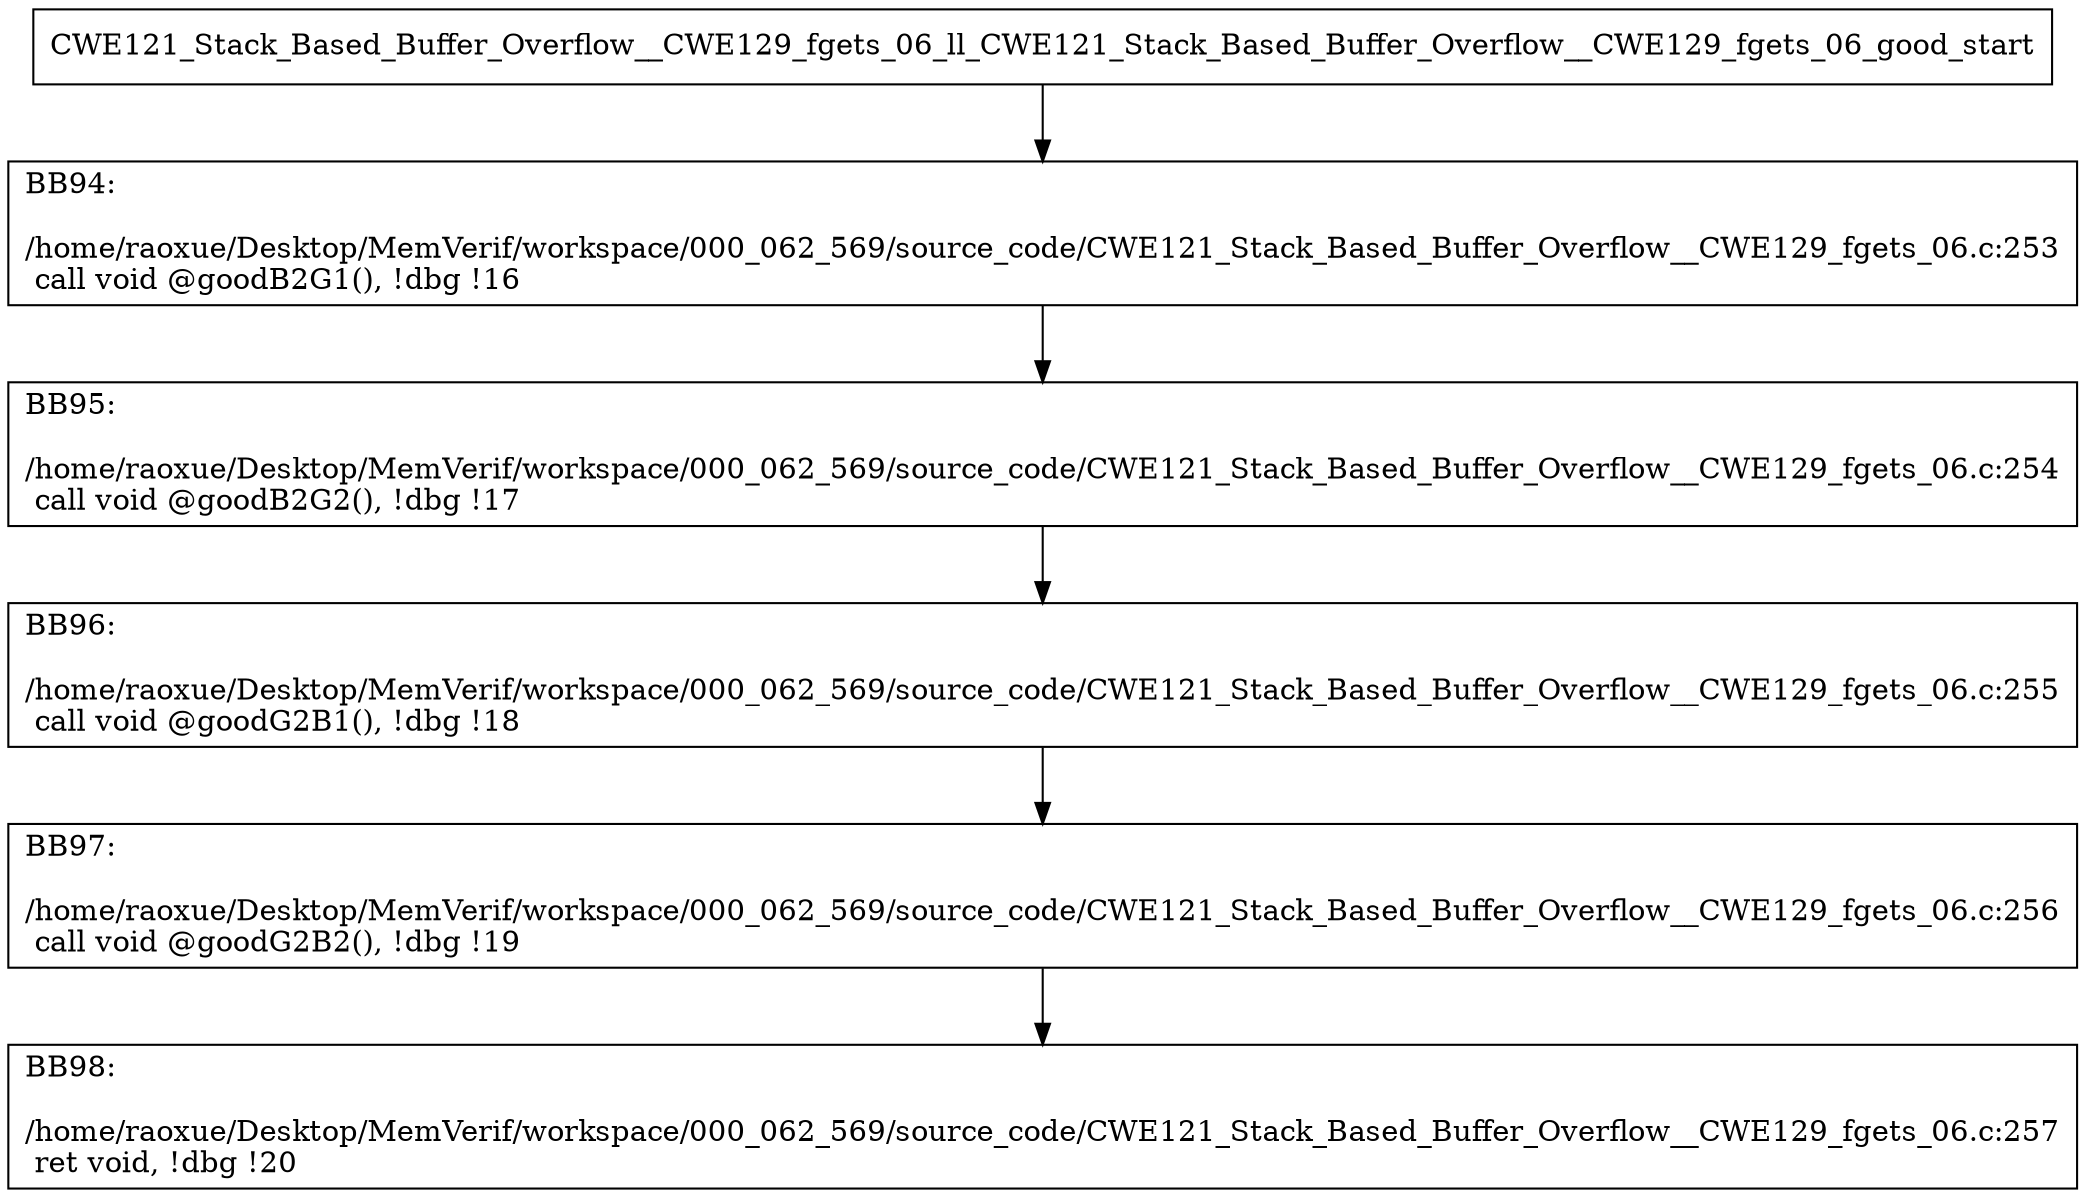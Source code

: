 digraph "CFG for'CWE121_Stack_Based_Buffer_Overflow__CWE129_fgets_06_ll_CWE121_Stack_Based_Buffer_Overflow__CWE129_fgets_06_good' function" {
	BBCWE121_Stack_Based_Buffer_Overflow__CWE129_fgets_06_ll_CWE121_Stack_Based_Buffer_Overflow__CWE129_fgets_06_good_start[shape=record,label="{CWE121_Stack_Based_Buffer_Overflow__CWE129_fgets_06_ll_CWE121_Stack_Based_Buffer_Overflow__CWE129_fgets_06_good_start}"];
	BBCWE121_Stack_Based_Buffer_Overflow__CWE129_fgets_06_ll_CWE121_Stack_Based_Buffer_Overflow__CWE129_fgets_06_good_start-> CWE121_Stack_Based_Buffer_Overflow__CWE129_fgets_06_ll_CWE121_Stack_Based_Buffer_Overflow__CWE129_fgets_06_goodBB94;
	CWE121_Stack_Based_Buffer_Overflow__CWE129_fgets_06_ll_CWE121_Stack_Based_Buffer_Overflow__CWE129_fgets_06_goodBB94 [shape=record, label="{BB94:\l\l/home/raoxue/Desktop/MemVerif/workspace/000_062_569/source_code/CWE121_Stack_Based_Buffer_Overflow__CWE129_fgets_06.c:253\l
  call void @goodB2G1(), !dbg !16\l
}"];
	CWE121_Stack_Based_Buffer_Overflow__CWE129_fgets_06_ll_CWE121_Stack_Based_Buffer_Overflow__CWE129_fgets_06_goodBB94-> CWE121_Stack_Based_Buffer_Overflow__CWE129_fgets_06_ll_CWE121_Stack_Based_Buffer_Overflow__CWE129_fgets_06_goodBB95;
	CWE121_Stack_Based_Buffer_Overflow__CWE129_fgets_06_ll_CWE121_Stack_Based_Buffer_Overflow__CWE129_fgets_06_goodBB95 [shape=record, label="{BB95:\l\l/home/raoxue/Desktop/MemVerif/workspace/000_062_569/source_code/CWE121_Stack_Based_Buffer_Overflow__CWE129_fgets_06.c:254\l
  call void @goodB2G2(), !dbg !17\l
}"];
	CWE121_Stack_Based_Buffer_Overflow__CWE129_fgets_06_ll_CWE121_Stack_Based_Buffer_Overflow__CWE129_fgets_06_goodBB95-> CWE121_Stack_Based_Buffer_Overflow__CWE129_fgets_06_ll_CWE121_Stack_Based_Buffer_Overflow__CWE129_fgets_06_goodBB96;
	CWE121_Stack_Based_Buffer_Overflow__CWE129_fgets_06_ll_CWE121_Stack_Based_Buffer_Overflow__CWE129_fgets_06_goodBB96 [shape=record, label="{BB96:\l\l/home/raoxue/Desktop/MemVerif/workspace/000_062_569/source_code/CWE121_Stack_Based_Buffer_Overflow__CWE129_fgets_06.c:255\l
  call void @goodG2B1(), !dbg !18\l
}"];
	CWE121_Stack_Based_Buffer_Overflow__CWE129_fgets_06_ll_CWE121_Stack_Based_Buffer_Overflow__CWE129_fgets_06_goodBB96-> CWE121_Stack_Based_Buffer_Overflow__CWE129_fgets_06_ll_CWE121_Stack_Based_Buffer_Overflow__CWE129_fgets_06_goodBB97;
	CWE121_Stack_Based_Buffer_Overflow__CWE129_fgets_06_ll_CWE121_Stack_Based_Buffer_Overflow__CWE129_fgets_06_goodBB97 [shape=record, label="{BB97:\l\l/home/raoxue/Desktop/MemVerif/workspace/000_062_569/source_code/CWE121_Stack_Based_Buffer_Overflow__CWE129_fgets_06.c:256\l
  call void @goodG2B2(), !dbg !19\l
}"];
	CWE121_Stack_Based_Buffer_Overflow__CWE129_fgets_06_ll_CWE121_Stack_Based_Buffer_Overflow__CWE129_fgets_06_goodBB97-> CWE121_Stack_Based_Buffer_Overflow__CWE129_fgets_06_ll_CWE121_Stack_Based_Buffer_Overflow__CWE129_fgets_06_goodBB98;
	CWE121_Stack_Based_Buffer_Overflow__CWE129_fgets_06_ll_CWE121_Stack_Based_Buffer_Overflow__CWE129_fgets_06_goodBB98 [shape=record, label="{BB98:\l\l/home/raoxue/Desktop/MemVerif/workspace/000_062_569/source_code/CWE121_Stack_Based_Buffer_Overflow__CWE129_fgets_06.c:257\l
  ret void, !dbg !20\l
}"];
}
